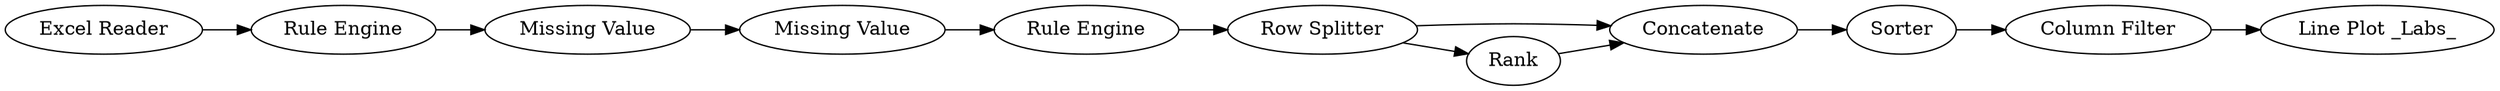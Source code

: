 digraph {
	"4942111371850262906_2" [label="Line Plot _Labs_"]
	"4942111371850262906_1" [label="Excel Reader"]
	"4942111371850262906_14" [label="Column Filter"]
	"4942111371850262906_11" [label=Concatenate]
	"4942111371850262906_13" [label=Sorter]
	"4942111371850262906_7" [label="Missing Value"]
	"4942111371850262906_6" [label="Missing Value"]
	"4942111371850262906_5" [label="Rule Engine"]
	"4942111371850262906_12" [label="Row Splitter"]
	"4942111371850262906_9" [label=Rank]
	"4942111371850262906_8" [label="Rule Engine"]
	"4942111371850262906_12" -> "4942111371850262906_9"
	"4942111371850262906_9" -> "4942111371850262906_11"
	"4942111371850262906_14" -> "4942111371850262906_2"
	"4942111371850262906_11" -> "4942111371850262906_13"
	"4942111371850262906_1" -> "4942111371850262906_5"
	"4942111371850262906_8" -> "4942111371850262906_12"
	"4942111371850262906_13" -> "4942111371850262906_14"
	"4942111371850262906_5" -> "4942111371850262906_6"
	"4942111371850262906_6" -> "4942111371850262906_7"
	"4942111371850262906_12" -> "4942111371850262906_11"
	"4942111371850262906_7" -> "4942111371850262906_8"
	rankdir=LR
}
